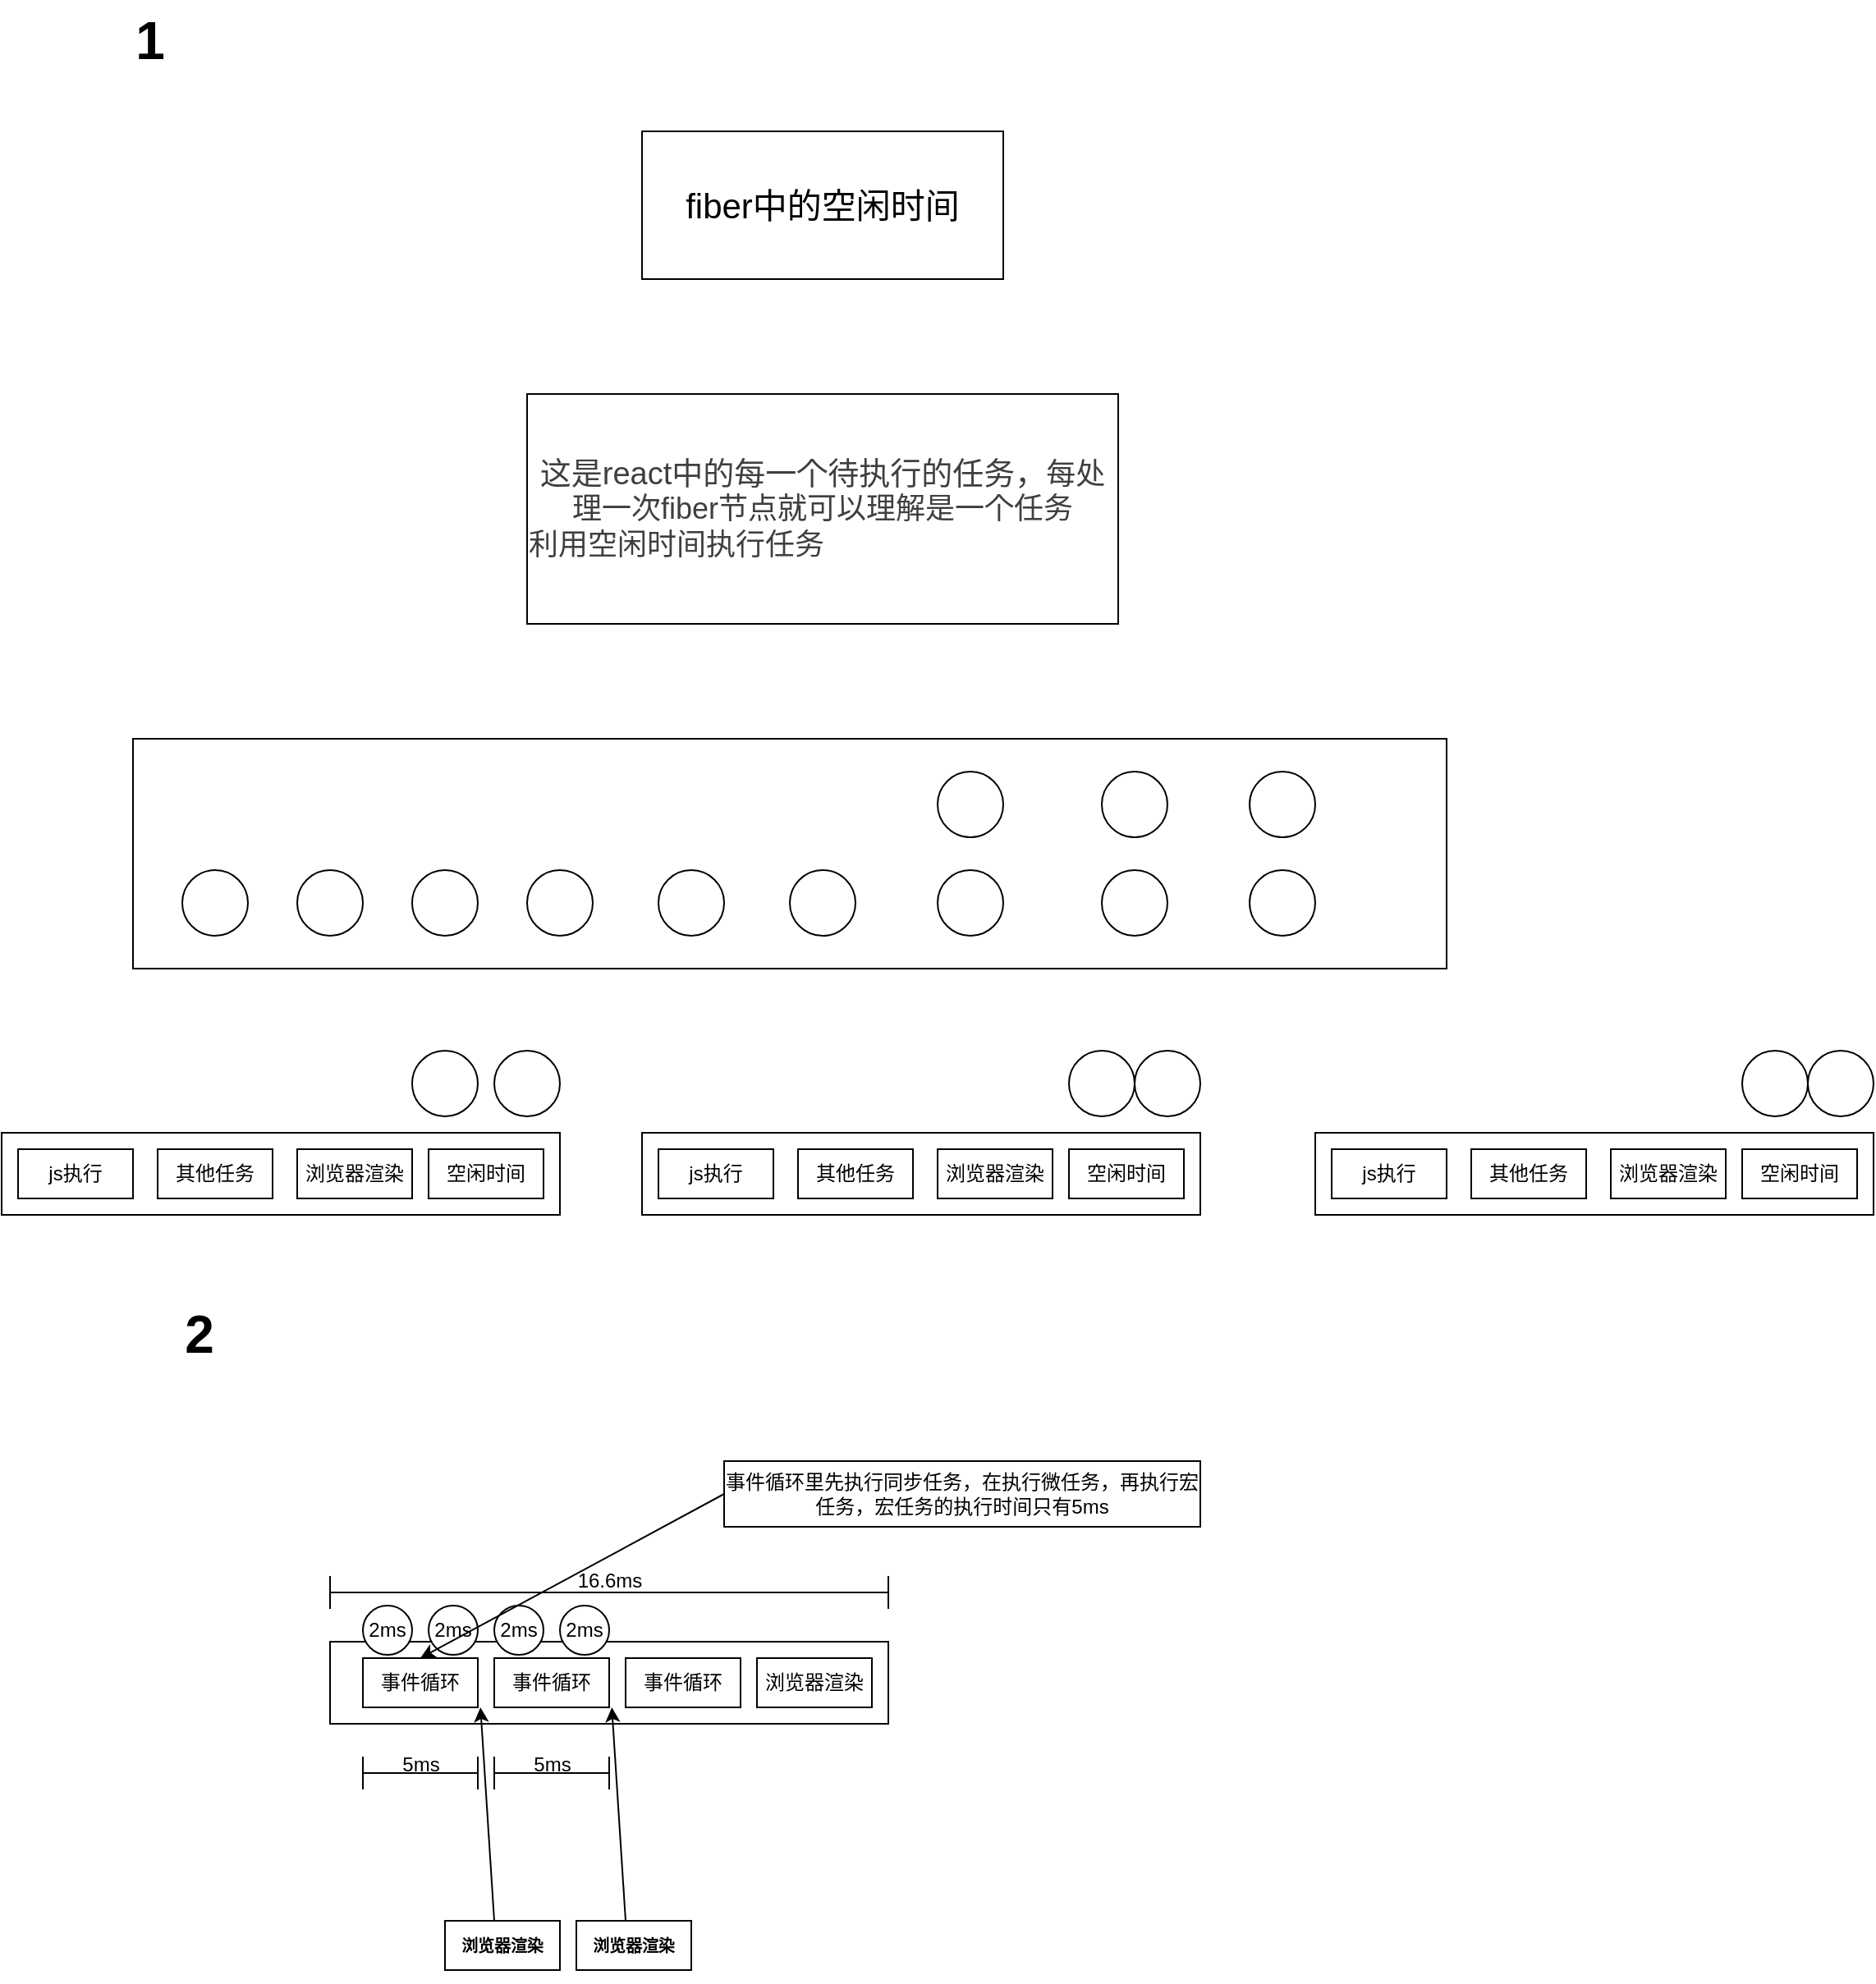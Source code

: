 <mxfile>
    <diagram id="2_9Raj0i4s7F0a4Yaan7" name="Page-1">
        <mxGraphModel dx="1033" dy="846" grid="1" gridSize="10" guides="1" tooltips="1" connect="1" arrows="1" fold="1" page="1" pageScale="1" pageWidth="10000" pageHeight="10000" math="0" shadow="0">
            <root>
                <mxCell id="0"/>
                <mxCell id="1" parent="0"/>
                <mxCell id="2" value="" style="whiteSpace=wrap;html=1;" vertex="1" parent="1">
                    <mxGeometry x="1080" y="490" width="800" height="140" as="geometry"/>
                </mxCell>
                <mxCell id="11" value="" style="ellipse;whiteSpace=wrap;html=1;aspect=fixed;" vertex="1" parent="1">
                    <mxGeometry x="1570" y="510" width="40" height="40" as="geometry"/>
                </mxCell>
                <mxCell id="12" value="" style="ellipse;whiteSpace=wrap;html=1;aspect=fixed;" vertex="1" parent="1">
                    <mxGeometry x="1670" y="510" width="40" height="40" as="geometry"/>
                </mxCell>
                <mxCell id="13" value="" style="ellipse;whiteSpace=wrap;html=1;aspect=fixed;fontStyle=1" vertex="1" parent="1">
                    <mxGeometry x="1760" y="510" width="40" height="40" as="geometry"/>
                </mxCell>
                <mxCell id="14" value="" style="ellipse;whiteSpace=wrap;html=1;aspect=fixed;" vertex="1" parent="1">
                    <mxGeometry x="1110" y="570" width="40" height="40" as="geometry"/>
                </mxCell>
                <mxCell id="15" value="" style="ellipse;whiteSpace=wrap;html=1;aspect=fixed;" vertex="1" parent="1">
                    <mxGeometry x="1180" y="570" width="40" height="40" as="geometry"/>
                </mxCell>
                <mxCell id="16" value="" style="ellipse;whiteSpace=wrap;html=1;aspect=fixed;" vertex="1" parent="1">
                    <mxGeometry x="1250" y="570" width="40" height="40" as="geometry"/>
                </mxCell>
                <mxCell id="17" value="" style="ellipse;whiteSpace=wrap;html=1;aspect=fixed;" vertex="1" parent="1">
                    <mxGeometry x="1400" y="570" width="40" height="40" as="geometry"/>
                </mxCell>
                <mxCell id="18" value="" style="ellipse;whiteSpace=wrap;html=1;aspect=fixed;" vertex="1" parent="1">
                    <mxGeometry x="1320" y="570" width="40" height="40" as="geometry"/>
                </mxCell>
                <mxCell id="19" value="" style="ellipse;whiteSpace=wrap;html=1;aspect=fixed;" vertex="1" parent="1">
                    <mxGeometry x="1480" y="570" width="40" height="40" as="geometry"/>
                </mxCell>
                <mxCell id="20" value="" style="ellipse;whiteSpace=wrap;html=1;aspect=fixed;" vertex="1" parent="1">
                    <mxGeometry x="1570" y="570" width="40" height="40" as="geometry"/>
                </mxCell>
                <mxCell id="21" value="" style="ellipse;whiteSpace=wrap;html=1;aspect=fixed;" vertex="1" parent="1">
                    <mxGeometry x="1670" y="570" width="40" height="40" as="geometry"/>
                </mxCell>
                <mxCell id="22" value="" style="ellipse;whiteSpace=wrap;html=1;aspect=fixed;fontStyle=1" vertex="1" parent="1">
                    <mxGeometry x="1760" y="570" width="40" height="40" as="geometry"/>
                </mxCell>
                <mxCell id="23" value="" style="whiteSpace=wrap;html=1;" vertex="1" parent="1">
                    <mxGeometry x="1000" y="730" width="340" height="50" as="geometry"/>
                </mxCell>
                <mxCell id="25" value="js执行" style="rounded=0;whiteSpace=wrap;html=1;" vertex="1" parent="1">
                    <mxGeometry x="1010" y="740" width="70" height="30" as="geometry"/>
                </mxCell>
                <mxCell id="26" value="其他任务" style="rounded=0;whiteSpace=wrap;html=1;" vertex="1" parent="1">
                    <mxGeometry x="1095" y="740" width="70" height="30" as="geometry"/>
                </mxCell>
                <mxCell id="27" value="浏览器渲染" style="rounded=0;whiteSpace=wrap;html=1;" vertex="1" parent="1">
                    <mxGeometry x="1180" y="740" width="70" height="30" as="geometry"/>
                </mxCell>
                <mxCell id="28" value="空闲时间" style="rounded=0;whiteSpace=wrap;html=1;" vertex="1" parent="1">
                    <mxGeometry x="1260" y="740" width="70" height="30" as="geometry"/>
                </mxCell>
                <mxCell id="29" value="" style="whiteSpace=wrap;html=1;" vertex="1" parent="1">
                    <mxGeometry x="1390" y="730" width="340" height="50" as="geometry"/>
                </mxCell>
                <mxCell id="30" value="js执行" style="rounded=0;whiteSpace=wrap;html=1;" vertex="1" parent="1">
                    <mxGeometry x="1400" y="740" width="70" height="30" as="geometry"/>
                </mxCell>
                <mxCell id="31" value="其他任务" style="rounded=0;whiteSpace=wrap;html=1;" vertex="1" parent="1">
                    <mxGeometry x="1485" y="740" width="70" height="30" as="geometry"/>
                </mxCell>
                <mxCell id="32" value="浏览器渲染" style="rounded=0;whiteSpace=wrap;html=1;" vertex="1" parent="1">
                    <mxGeometry x="1570" y="740" width="70" height="30" as="geometry"/>
                </mxCell>
                <mxCell id="33" value="空闲时间" style="rounded=0;whiteSpace=wrap;html=1;" vertex="1" parent="1">
                    <mxGeometry x="1650" y="740" width="70" height="30" as="geometry"/>
                </mxCell>
                <mxCell id="39" value="" style="whiteSpace=wrap;html=1;" vertex="1" parent="1">
                    <mxGeometry x="1800" y="730" width="340" height="50" as="geometry"/>
                </mxCell>
                <mxCell id="40" value="js执行" style="rounded=0;whiteSpace=wrap;html=1;" vertex="1" parent="1">
                    <mxGeometry x="1810" y="740" width="70" height="30" as="geometry"/>
                </mxCell>
                <mxCell id="41" value="其他任务" style="rounded=0;whiteSpace=wrap;html=1;" vertex="1" parent="1">
                    <mxGeometry x="1895" y="740" width="70" height="30" as="geometry"/>
                </mxCell>
                <mxCell id="42" value="浏览器渲染" style="rounded=0;whiteSpace=wrap;html=1;" vertex="1" parent="1">
                    <mxGeometry x="1980" y="740" width="70" height="30" as="geometry"/>
                </mxCell>
                <mxCell id="43" value="空闲时间" style="rounded=0;whiteSpace=wrap;html=1;" vertex="1" parent="1">
                    <mxGeometry x="2060" y="740" width="70" height="30" as="geometry"/>
                </mxCell>
                <mxCell id="46" value="&lt;font style=&quot;scrollbar-color: rgb(226, 226, 226) rgb(251, 251, 251); text-wrap-mode: nowrap; text-align: left; font-size: 19px; color: rgb(63, 63, 63);&quot;&gt;这是react中的每一个待执行的任务，&lt;/font&gt;&lt;span style=&quot;scrollbar-color: rgb(226, 226, 226) rgb(251, 251, 251); background-color: transparent; text-align: left; white-space-collapse: preserve; color: rgb(63, 63, 63);&quot;&gt;&lt;font style=&quot;scrollbar-color: rgb(226, 226, 226) rgb(251, 251, 251); font-size: 18px; color: rgb(63, 63, 63);&quot;&gt;每处理一次fiber节点就可以理解是一个任务&lt;/font&gt;&lt;/span&gt;&lt;div style=&quot;text-align: left; scrollbar-color: rgb(226, 226, 226) rgb(251, 251, 251); white-space-collapse: preserve; color: rgb(63, 63, 63);&quot; data-line=&quot;true&quot; data-line-index=&quot;1&quot; data-zone-id=&quot;0&quot;&gt;&lt;font style=&quot;scrollbar-color: rgb(226, 226, 226) rgb(251, 251, 251); font-size: 18px; color: rgb(63, 63, 63);&quot;&gt;利用空闲时间执行任务&lt;/font&gt;&lt;/div&gt;" style="rounded=0;whiteSpace=wrap;html=1;" vertex="1" parent="1">
                    <mxGeometry x="1320" y="280" width="360" height="140" as="geometry"/>
                </mxCell>
                <mxCell id="48" value="" style="ellipse;whiteSpace=wrap;html=1;aspect=fixed;" vertex="1" parent="1">
                    <mxGeometry x="1650" y="680" width="40" height="40" as="geometry"/>
                </mxCell>
                <mxCell id="49" value="" style="ellipse;whiteSpace=wrap;html=1;aspect=fixed;" vertex="1" parent="1">
                    <mxGeometry x="1690" y="680" width="40" height="40" as="geometry"/>
                </mxCell>
                <mxCell id="51" value="" style="ellipse;whiteSpace=wrap;html=1;aspect=fixed;" vertex="1" parent="1">
                    <mxGeometry x="2060" y="680" width="40" height="40" as="geometry"/>
                </mxCell>
                <mxCell id="52" value="" style="ellipse;whiteSpace=wrap;html=1;aspect=fixed;" vertex="1" parent="1">
                    <mxGeometry x="2100" y="680" width="40" height="40" as="geometry"/>
                </mxCell>
                <mxCell id="54" value="&lt;font style=&quot;font-size: 21px;&quot;&gt;fiber中的空闲时间&lt;/font&gt;" style="rounded=0;whiteSpace=wrap;html=1;" vertex="1" parent="1">
                    <mxGeometry x="1390" y="120" width="220" height="90" as="geometry"/>
                </mxCell>
                <mxCell id="55" value="" style="whiteSpace=wrap;html=1;" vertex="1" parent="1">
                    <mxGeometry x="1200" y="1040" width="340" height="50" as="geometry"/>
                </mxCell>
                <mxCell id="56" value="事件循环" style="rounded=0;whiteSpace=wrap;html=1;" vertex="1" parent="1">
                    <mxGeometry x="1220" y="1050" width="70" height="30" as="geometry"/>
                </mxCell>
                <mxCell id="57" value="事件循环" style="rounded=0;whiteSpace=wrap;html=1;" vertex="1" parent="1">
                    <mxGeometry x="1300" y="1050" width="70" height="30" as="geometry"/>
                </mxCell>
                <mxCell id="58" value="事件循环" style="rounded=0;whiteSpace=wrap;html=1;" vertex="1" parent="1">
                    <mxGeometry x="1380" y="1050" width="70" height="30" as="geometry"/>
                </mxCell>
                <mxCell id="59" value="&lt;span style=&quot;color: rgb(0, 0, 0);&quot;&gt;浏览器渲染&lt;/span&gt;" style="rounded=0;whiteSpace=wrap;html=1;" vertex="1" parent="1">
                    <mxGeometry x="1460" y="1050" width="70" height="30" as="geometry"/>
                </mxCell>
                <mxCell id="61" value="" style="shape=crossbar;whiteSpace=wrap;html=1;rounded=1;" vertex="1" parent="1">
                    <mxGeometry x="1200" y="1000" width="340" height="20" as="geometry"/>
                </mxCell>
                <mxCell id="62" value="16.6ms" style="text;html=1;align=center;verticalAlign=middle;resizable=0;points=[];autosize=1;strokeColor=none;fillColor=none;" vertex="1" parent="1">
                    <mxGeometry x="1340" y="988" width="60" height="30" as="geometry"/>
                </mxCell>
                <mxCell id="63" value="" style="shape=crossbar;whiteSpace=wrap;html=1;rounded=1;" vertex="1" parent="1">
                    <mxGeometry x="1220" y="1110" width="70" height="20" as="geometry"/>
                </mxCell>
                <mxCell id="64" value="&lt;span style=&quot;color: rgb(0, 0, 0);&quot;&gt;5ms&lt;/span&gt;" style="text;html=1;align=center;verticalAlign=middle;resizable=0;points=[];autosize=1;strokeColor=none;fillColor=none;" vertex="1" parent="1">
                    <mxGeometry x="1230" y="1100" width="50" height="30" as="geometry"/>
                </mxCell>
                <mxCell id="65" value="" style="shape=crossbar;whiteSpace=wrap;html=1;rounded=1;" vertex="1" parent="1">
                    <mxGeometry x="1300" y="1110" width="70" height="20" as="geometry"/>
                </mxCell>
                <mxCell id="67" value="&lt;span style=&quot;color: rgb(0, 0, 0);&quot;&gt;5ms&lt;/span&gt;" style="text;html=1;align=center;verticalAlign=middle;resizable=0;points=[];autosize=1;strokeColor=none;fillColor=none;" vertex="1" parent="1">
                    <mxGeometry x="1310" y="1100" width="50" height="30" as="geometry"/>
                </mxCell>
                <mxCell id="68" value="" style="ellipse;whiteSpace=wrap;html=1;aspect=fixed;" vertex="1" parent="1">
                    <mxGeometry x="1300" y="680" width="40" height="40" as="geometry"/>
                </mxCell>
                <mxCell id="69" value="" style="ellipse;whiteSpace=wrap;html=1;aspect=fixed;" vertex="1" parent="1">
                    <mxGeometry x="1250" y="680" width="40" height="40" as="geometry"/>
                </mxCell>
                <mxCell id="70" value="&lt;span style=&quot;color: rgb(0, 0, 0);&quot;&gt;2ms&lt;/span&gt;" style="ellipse;whiteSpace=wrap;html=1;aspect=fixed;" vertex="1" parent="1">
                    <mxGeometry x="1260" y="1018" width="30" height="30" as="geometry"/>
                </mxCell>
                <mxCell id="71" value="2ms" style="ellipse;whiteSpace=wrap;html=1;aspect=fixed;" vertex="1" parent="1">
                    <mxGeometry x="1220" y="1018" width="30" height="30" as="geometry"/>
                </mxCell>
                <mxCell id="72" value="&lt;span style=&quot;color: rgb(0, 0, 0);&quot;&gt;2ms&lt;/span&gt;" style="ellipse;whiteSpace=wrap;html=1;aspect=fixed;" vertex="1" parent="1">
                    <mxGeometry x="1340" y="1018" width="30" height="30" as="geometry"/>
                </mxCell>
                <mxCell id="73" value="2ms" style="ellipse;whiteSpace=wrap;html=1;aspect=fixed;" vertex="1" parent="1">
                    <mxGeometry x="1300" y="1018" width="30" height="30" as="geometry"/>
                </mxCell>
                <mxCell id="74" value="" style="endArrow=classic;html=1;" edge="1" parent="1">
                    <mxGeometry width="50" height="50" relative="1" as="geometry">
                        <mxPoint x="1380" y="1210" as="sourcePoint"/>
                        <mxPoint x="1371.613" y="1080" as="targetPoint"/>
                    </mxGeometry>
                </mxCell>
                <mxCell id="79" value="&lt;h5 style=&quot;color: rgb(63, 63, 63); scrollbar-color: rgb(226, 226, 226) rgb(251, 251, 251); text-wrap-mode: nowrap;&quot;&gt;&lt;span style=&quot;scrollbar-color: rgb(226, 226, 226) rgb(251, 251, 251); text-align: left; text-wrap-mode: wrap; color: rgb(0, 0, 0);&quot;&gt;浏览器渲染&lt;/span&gt;&lt;/h5&gt;" style="rounded=0;whiteSpace=wrap;html=1;" vertex="1" parent="1">
                    <mxGeometry x="1350" y="1210" width="70" height="30" as="geometry"/>
                </mxCell>
                <mxCell id="80" value="" style="endArrow=classic;html=1;" edge="1" parent="1">
                    <mxGeometry width="50" height="50" relative="1" as="geometry">
                        <mxPoint x="1300" y="1210" as="sourcePoint"/>
                        <mxPoint x="1291.613" y="1080" as="targetPoint"/>
                    </mxGeometry>
                </mxCell>
                <mxCell id="81" value="&lt;h5 style=&quot;color: rgb(63, 63, 63); scrollbar-color: rgb(226, 226, 226) rgb(251, 251, 251); text-wrap-mode: nowrap;&quot;&gt;&lt;span style=&quot;scrollbar-color: rgb(226, 226, 226) rgb(251, 251, 251); text-align: left; text-wrap-mode: wrap; color: rgb(0, 0, 0);&quot;&gt;浏览器渲染&lt;/span&gt;&lt;/h5&gt;" style="rounded=0;whiteSpace=wrap;html=1;" vertex="1" parent="1">
                    <mxGeometry x="1270" y="1210" width="70" height="30" as="geometry"/>
                </mxCell>
                <mxCell id="82" value="" style="endArrow=classic;html=1;entryX=0.5;entryY=0;entryDx=0;entryDy=0;" edge="1" parent="1" target="56">
                    <mxGeometry width="50" height="50" relative="1" as="geometry">
                        <mxPoint x="1440" y="950" as="sourcePoint"/>
                        <mxPoint x="1480" y="820" as="targetPoint"/>
                    </mxGeometry>
                </mxCell>
                <mxCell id="83" value="事件循环里先执行同步任务，在执行微任务，再执行宏任务，宏任务的执行时间只有5ms" style="whiteSpace=wrap;html=1;" vertex="1" parent="1">
                    <mxGeometry x="1440" y="930" width="290" height="40" as="geometry"/>
                </mxCell>
                <mxCell id="84" value="&lt;font style=&quot;font-size: 32px;&quot;&gt;&lt;b&gt;2&lt;/b&gt;&lt;/font&gt;" style="text;html=1;align=center;verticalAlign=middle;resizable=0;points=[];autosize=1;strokeColor=none;fillColor=none;" vertex="1" parent="1">
                    <mxGeometry x="1100" y="828" width="40" height="50" as="geometry"/>
                </mxCell>
                <mxCell id="85" value="&lt;span style=&quot;font-size: 32px;&quot;&gt;&lt;b&gt;1&lt;/b&gt;&lt;/span&gt;" style="text;html=1;align=center;verticalAlign=middle;resizable=0;points=[];autosize=1;strokeColor=none;fillColor=none;" vertex="1" parent="1">
                    <mxGeometry x="1070" y="40" width="40" height="50" as="geometry"/>
                </mxCell>
            </root>
        </mxGraphModel>
    </diagram>
</mxfile>